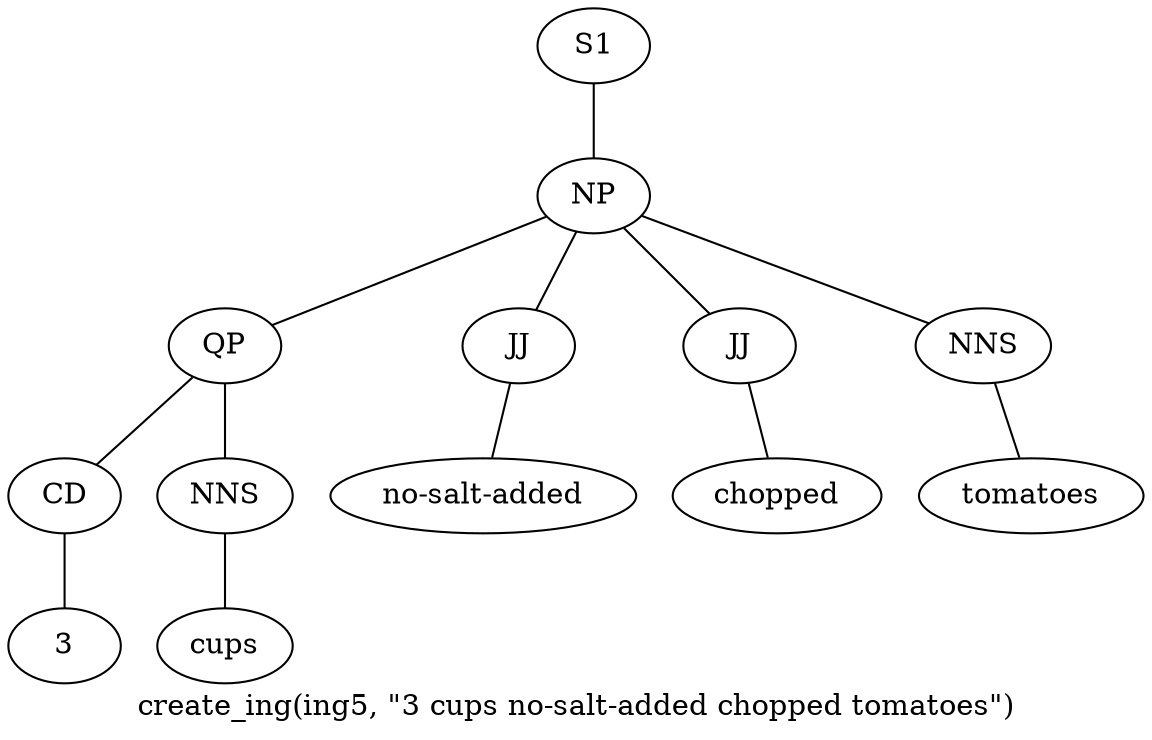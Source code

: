 graph SyntaxGraph {
	label = "create_ing(ing5, \"3 cups no-salt-added chopped tomatoes\")";
	Node0 [label="S1"];
	Node1 [label="NP"];
	Node2 [label="QP"];
	Node3 [label="CD"];
	Node4 [label="3"];
	Node5 [label="NNS"];
	Node6 [label="cups"];
	Node7 [label="JJ"];
	Node8 [label="no-salt-added"];
	Node9 [label="JJ"];
	Node10 [label="chopped"];
	Node11 [label="NNS"];
	Node12 [label="tomatoes"];

	Node0 -- Node1;
	Node1 -- Node2;
	Node1 -- Node7;
	Node1 -- Node9;
	Node1 -- Node11;
	Node2 -- Node3;
	Node2 -- Node5;
	Node3 -- Node4;
	Node5 -- Node6;
	Node7 -- Node8;
	Node9 -- Node10;
	Node11 -- Node12;
}